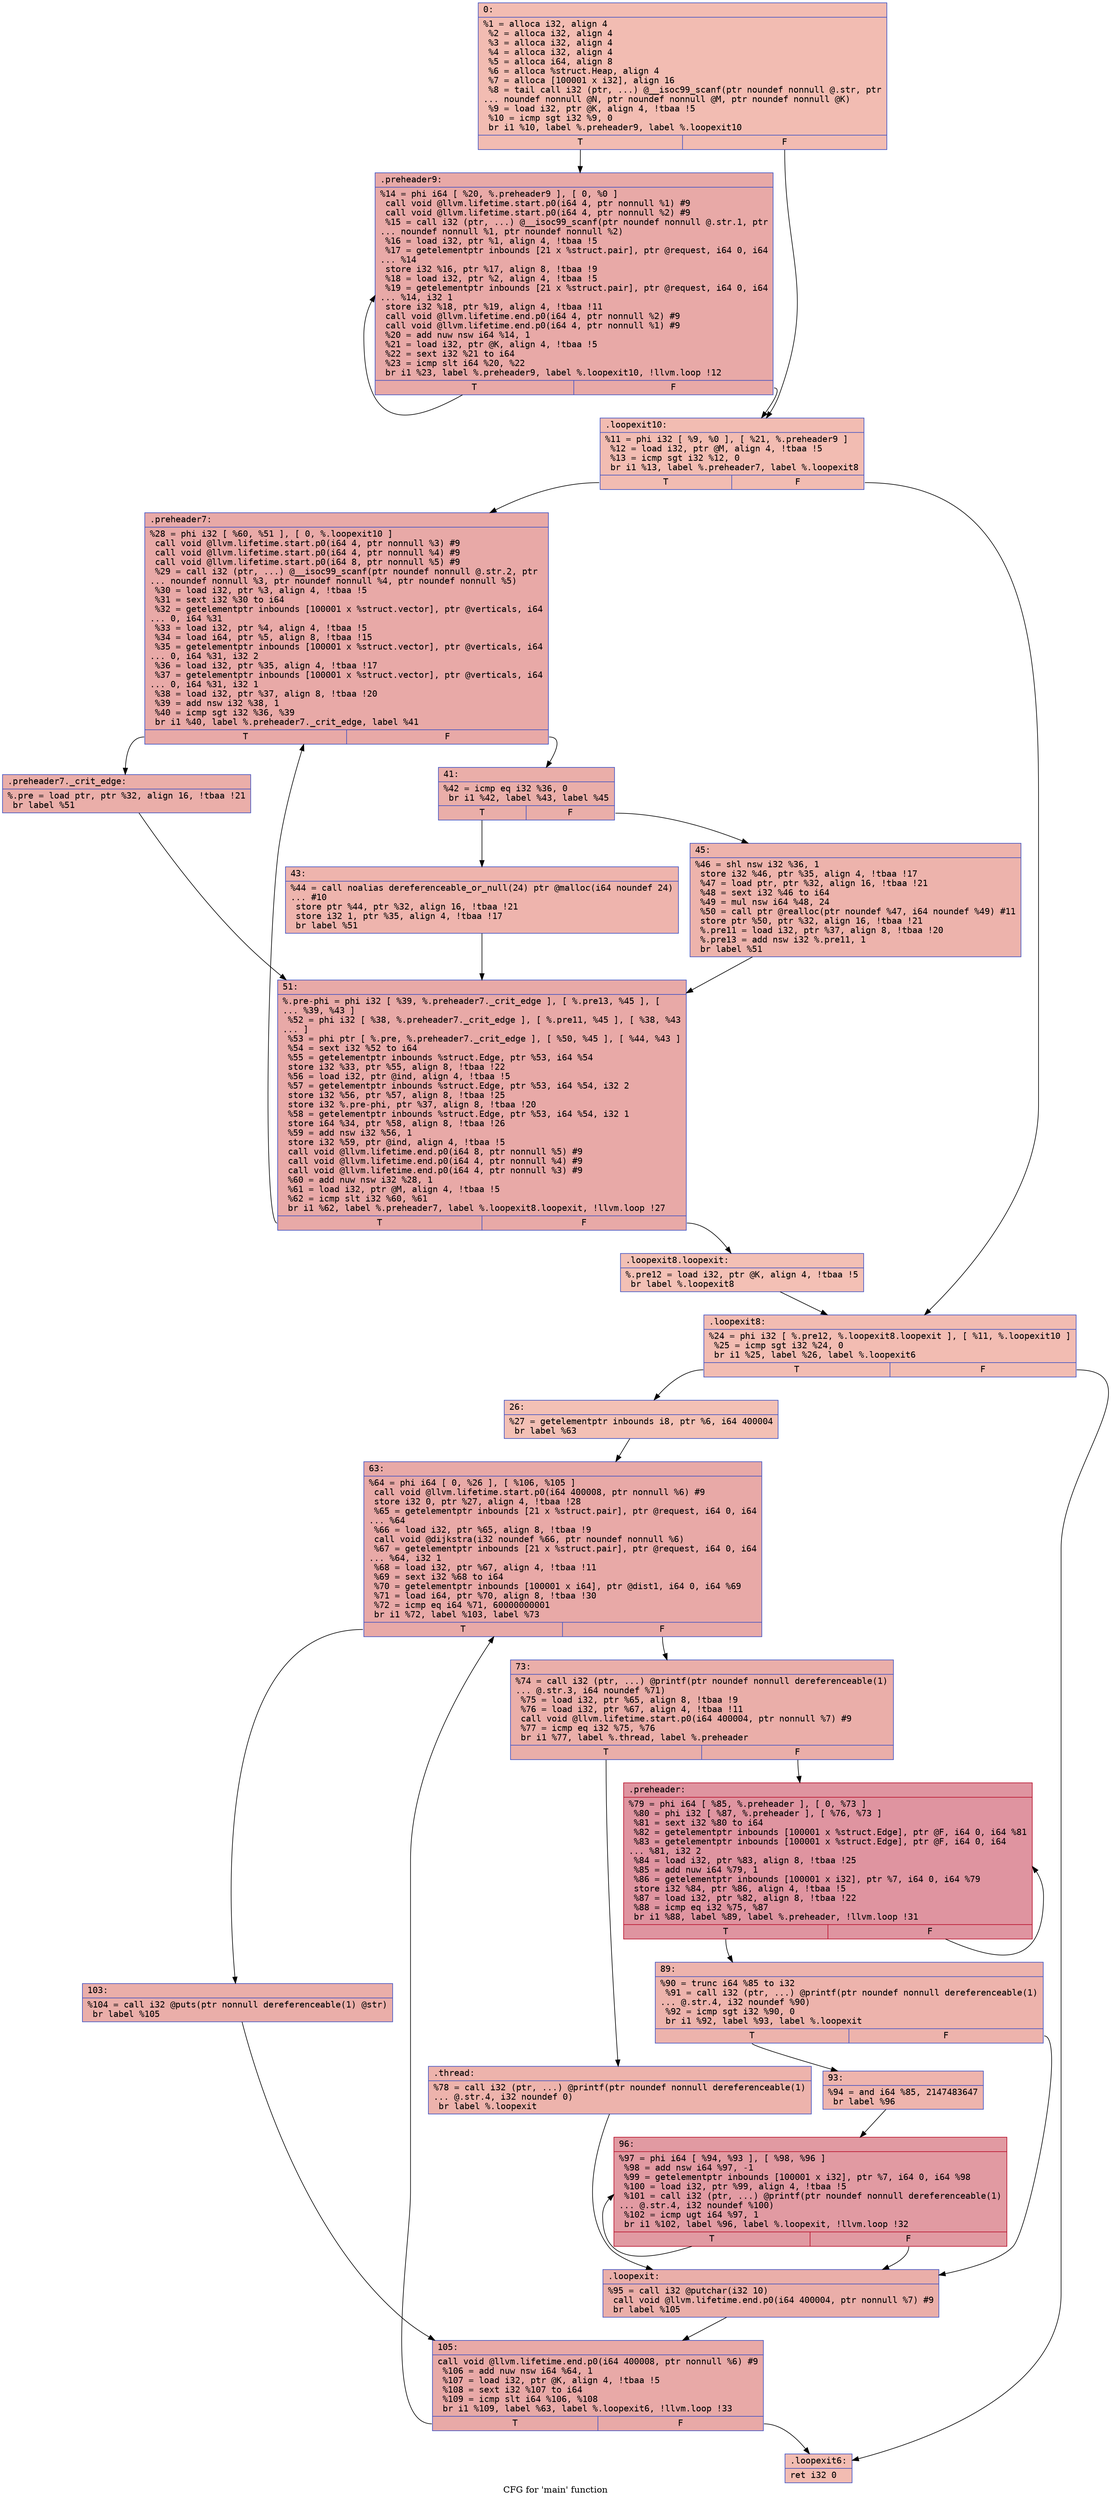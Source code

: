 digraph "CFG for 'main' function" {
	label="CFG for 'main' function";

	Node0x56e38e322f50 [shape=record,color="#3d50c3ff", style=filled, fillcolor="#e1675170" fontname="Courier",label="{0:\l|  %1 = alloca i32, align 4\l  %2 = alloca i32, align 4\l  %3 = alloca i32, align 4\l  %4 = alloca i32, align 4\l  %5 = alloca i64, align 8\l  %6 = alloca %struct.Heap, align 4\l  %7 = alloca [100001 x i32], align 16\l  %8 = tail call i32 (ptr, ...) @__isoc99_scanf(ptr noundef nonnull @.str, ptr\l... noundef nonnull @N, ptr noundef nonnull @M, ptr noundef nonnull @K)\l  %9 = load i32, ptr @K, align 4, !tbaa !5\l  %10 = icmp sgt i32 %9, 0\l  br i1 %10, label %.preheader9, label %.loopexit10\l|{<s0>T|<s1>F}}"];
	Node0x56e38e322f50:s0 -> Node0x56e38e333920[tooltip="0 -> .preheader9\nProbability 62.50%" ];
	Node0x56e38e322f50:s1 -> Node0x56e38e333ac0[tooltip="0 -> .loopexit10\nProbability 37.50%" ];
	Node0x56e38e333ac0 [shape=record,color="#3d50c3ff", style=filled, fillcolor="#e1675170" fontname="Courier",label="{.loopexit10:\l|  %11 = phi i32 [ %9, %0 ], [ %21, %.preheader9 ]\l  %12 = load i32, ptr @M, align 4, !tbaa !5\l  %13 = icmp sgt i32 %12, 0\l  br i1 %13, label %.preheader7, label %.loopexit8\l|{<s0>T|<s1>F}}"];
	Node0x56e38e333ac0:s0 -> Node0x56e38e333da0[tooltip=".loopexit10 -> .preheader7\nProbability 62.50%" ];
	Node0x56e38e333ac0:s1 -> Node0x56e38e333e60[tooltip=".loopexit10 -> .loopexit8\nProbability 37.50%" ];
	Node0x56e38e333920 [shape=record,color="#3d50c3ff", style=filled, fillcolor="#ca3b3770" fontname="Courier",label="{.preheader9:\l|  %14 = phi i64 [ %20, %.preheader9 ], [ 0, %0 ]\l  call void @llvm.lifetime.start.p0(i64 4, ptr nonnull %1) #9\l  call void @llvm.lifetime.start.p0(i64 4, ptr nonnull %2) #9\l  %15 = call i32 (ptr, ...) @__isoc99_scanf(ptr noundef nonnull @.str.1, ptr\l... noundef nonnull %1, ptr noundef nonnull %2)\l  %16 = load i32, ptr %1, align 4, !tbaa !5\l  %17 = getelementptr inbounds [21 x %struct.pair], ptr @request, i64 0, i64\l... %14\l  store i32 %16, ptr %17, align 8, !tbaa !9\l  %18 = load i32, ptr %2, align 4, !tbaa !5\l  %19 = getelementptr inbounds [21 x %struct.pair], ptr @request, i64 0, i64\l... %14, i32 1\l  store i32 %18, ptr %19, align 4, !tbaa !11\l  call void @llvm.lifetime.end.p0(i64 4, ptr nonnull %2) #9\l  call void @llvm.lifetime.end.p0(i64 4, ptr nonnull %1) #9\l  %20 = add nuw nsw i64 %14, 1\l  %21 = load i32, ptr @K, align 4, !tbaa !5\l  %22 = sext i32 %21 to i64\l  %23 = icmp slt i64 %20, %22\l  br i1 %23, label %.preheader9, label %.loopexit10, !llvm.loop !12\l|{<s0>T|<s1>F}}"];
	Node0x56e38e333920:s0 -> Node0x56e38e333920[tooltip=".preheader9 -> .preheader9\nProbability 96.88%" ];
	Node0x56e38e333920:s1 -> Node0x56e38e333ac0[tooltip=".preheader9 -> .loopexit10\nProbability 3.12%" ];
	Node0x56e38e339bf0 [shape=record,color="#3d50c3ff", style=filled, fillcolor="#e5705870" fontname="Courier",label="{.loopexit8.loopexit:\l|  %.pre12 = load i32, ptr @K, align 4, !tbaa !5\l  br label %.loopexit8\l}"];
	Node0x56e38e339bf0 -> Node0x56e38e333e60[tooltip=".loopexit8.loopexit -> .loopexit8\nProbability 100.00%" ];
	Node0x56e38e333e60 [shape=record,color="#3d50c3ff", style=filled, fillcolor="#e1675170" fontname="Courier",label="{.loopexit8:\l|  %24 = phi i32 [ %.pre12, %.loopexit8.loopexit ], [ %11, %.loopexit10 ]\l  %25 = icmp sgt i32 %24, 0\l  br i1 %25, label %26, label %.loopexit6\l|{<s0>T|<s1>F}}"];
	Node0x56e38e333e60:s0 -> Node0x56e38e339e30[tooltip=".loopexit8 -> 26\nProbability 62.50%" ];
	Node0x56e38e333e60:s1 -> Node0x56e38e339ed0[tooltip=".loopexit8 -> .loopexit6\nProbability 37.50%" ];
	Node0x56e38e339e30 [shape=record,color="#3d50c3ff", style=filled, fillcolor="#e5705870" fontname="Courier",label="{26:\l|  %27 = getelementptr inbounds i8, ptr %6, i64 400004\l  br label %63\l}"];
	Node0x56e38e339e30 -> Node0x56e38e33a0e0[tooltip="26 -> 63\nProbability 100.00%" ];
	Node0x56e38e333da0 [shape=record,color="#3d50c3ff", style=filled, fillcolor="#ca3b3770" fontname="Courier",label="{.preheader7:\l|  %28 = phi i32 [ %60, %51 ], [ 0, %.loopexit10 ]\l  call void @llvm.lifetime.start.p0(i64 4, ptr nonnull %3) #9\l  call void @llvm.lifetime.start.p0(i64 4, ptr nonnull %4) #9\l  call void @llvm.lifetime.start.p0(i64 8, ptr nonnull %5) #9\l  %29 = call i32 (ptr, ...) @__isoc99_scanf(ptr noundef nonnull @.str.2, ptr\l... noundef nonnull %3, ptr noundef nonnull %4, ptr noundef nonnull %5)\l  %30 = load i32, ptr %3, align 4, !tbaa !5\l  %31 = sext i32 %30 to i64\l  %32 = getelementptr inbounds [100001 x %struct.vector], ptr @verticals, i64\l... 0, i64 %31\l  %33 = load i32, ptr %4, align 4, !tbaa !5\l  %34 = load i64, ptr %5, align 8, !tbaa !15\l  %35 = getelementptr inbounds [100001 x %struct.vector], ptr @verticals, i64\l... 0, i64 %31, i32 2\l  %36 = load i32, ptr %35, align 4, !tbaa !17\l  %37 = getelementptr inbounds [100001 x %struct.vector], ptr @verticals, i64\l... 0, i64 %31, i32 1\l  %38 = load i32, ptr %37, align 8, !tbaa !20\l  %39 = add nsw i32 %38, 1\l  %40 = icmp sgt i32 %36, %39\l  br i1 %40, label %.preheader7._crit_edge, label %41\l|{<s0>T|<s1>F}}"];
	Node0x56e38e333da0:s0 -> Node0x56e38e33cc90[tooltip=".preheader7 -> .preheader7._crit_edge\nProbability 50.00%" ];
	Node0x56e38e333da0:s1 -> Node0x56e38e33cd50[tooltip=".preheader7 -> 41\nProbability 50.00%" ];
	Node0x56e38e33cc90 [shape=record,color="#3d50c3ff", style=filled, fillcolor="#d0473d70" fontname="Courier",label="{.preheader7._crit_edge:\l|  %.pre = load ptr, ptr %32, align 16, !tbaa !21\l  br label %51\l}"];
	Node0x56e38e33cc90 -> Node0x56e38e333e00[tooltip=".preheader7._crit_edge -> 51\nProbability 100.00%" ];
	Node0x56e38e33cd50 [shape=record,color="#3d50c3ff", style=filled, fillcolor="#d0473d70" fontname="Courier",label="{41:\l|  %42 = icmp eq i32 %36, 0\l  br i1 %42, label %43, label %45\l|{<s0>T|<s1>F}}"];
	Node0x56e38e33cd50:s0 -> Node0x56e38e33ccf0[tooltip="41 -> 43\nProbability 37.50%" ];
	Node0x56e38e33cd50:s1 -> Node0x56e38e33d050[tooltip="41 -> 45\nProbability 62.50%" ];
	Node0x56e38e33ccf0 [shape=record,color="#3d50c3ff", style=filled, fillcolor="#d8564670" fontname="Courier",label="{43:\l|  %44 = call noalias dereferenceable_or_null(24) ptr @malloc(i64 noundef 24)\l... #10\l  store ptr %44, ptr %32, align 16, !tbaa !21\l  store i32 1, ptr %35, align 4, !tbaa !17\l  br label %51\l}"];
	Node0x56e38e33ccf0 -> Node0x56e38e333e00[tooltip="43 -> 51\nProbability 100.00%" ];
	Node0x56e38e33d050 [shape=record,color="#3d50c3ff", style=filled, fillcolor="#d6524470" fontname="Courier",label="{45:\l|  %46 = shl nsw i32 %36, 1\l  store i32 %46, ptr %35, align 4, !tbaa !17\l  %47 = load ptr, ptr %32, align 16, !tbaa !21\l  %48 = sext i32 %46 to i64\l  %49 = mul nsw i64 %48, 24\l  %50 = call ptr @realloc(ptr noundef %47, i64 noundef %49) #11\l  store ptr %50, ptr %32, align 16, !tbaa !21\l  %.pre11 = load i32, ptr %37, align 8, !tbaa !20\l  %.pre13 = add nsw i32 %.pre11, 1\l  br label %51\l}"];
	Node0x56e38e33d050 -> Node0x56e38e333e00[tooltip="45 -> 51\nProbability 100.00%" ];
	Node0x56e38e333e00 [shape=record,color="#3d50c3ff", style=filled, fillcolor="#ca3b3770" fontname="Courier",label="{51:\l|  %.pre-phi = phi i32 [ %39, %.preheader7._crit_edge ], [ %.pre13, %45 ], [\l... %39, %43 ]\l  %52 = phi i32 [ %38, %.preheader7._crit_edge ], [ %.pre11, %45 ], [ %38, %43\l... ]\l  %53 = phi ptr [ %.pre, %.preheader7._crit_edge ], [ %50, %45 ], [ %44, %43 ]\l  %54 = sext i32 %52 to i64\l  %55 = getelementptr inbounds %struct.Edge, ptr %53, i64 %54\l  store i32 %33, ptr %55, align 8, !tbaa !22\l  %56 = load i32, ptr @ind, align 4, !tbaa !5\l  %57 = getelementptr inbounds %struct.Edge, ptr %53, i64 %54, i32 2\l  store i32 %56, ptr %57, align 8, !tbaa !25\l  store i32 %.pre-phi, ptr %37, align 8, !tbaa !20\l  %58 = getelementptr inbounds %struct.Edge, ptr %53, i64 %54, i32 1\l  store i64 %34, ptr %58, align 8, !tbaa !26\l  %59 = add nsw i32 %56, 1\l  store i32 %59, ptr @ind, align 4, !tbaa !5\l  call void @llvm.lifetime.end.p0(i64 8, ptr nonnull %5) #9\l  call void @llvm.lifetime.end.p0(i64 4, ptr nonnull %4) #9\l  call void @llvm.lifetime.end.p0(i64 4, ptr nonnull %3) #9\l  %60 = add nuw nsw i32 %28, 1\l  %61 = load i32, ptr @M, align 4, !tbaa !5\l  %62 = icmp slt i32 %60, %61\l  br i1 %62, label %.preheader7, label %.loopexit8.loopexit, !llvm.loop !27\l|{<s0>T|<s1>F}}"];
	Node0x56e38e333e00:s0 -> Node0x56e38e333da0[tooltip="51 -> .preheader7\nProbability 96.88%" ];
	Node0x56e38e333e00:s1 -> Node0x56e38e339bf0[tooltip="51 -> .loopexit8.loopexit\nProbability 3.12%" ];
	Node0x56e38e339ed0 [shape=record,color="#3d50c3ff", style=filled, fillcolor="#e1675170" fontname="Courier",label="{.loopexit6:\l|  ret i32 0\l}"];
	Node0x56e38e33a0e0 [shape=record,color="#3d50c3ff", style=filled, fillcolor="#ca3b3770" fontname="Courier",label="{63:\l|  %64 = phi i64 [ 0, %26 ], [ %106, %105 ]\l  call void @llvm.lifetime.start.p0(i64 400008, ptr nonnull %6) #9\l  store i32 0, ptr %27, align 4, !tbaa !28\l  %65 = getelementptr inbounds [21 x %struct.pair], ptr @request, i64 0, i64\l... %64\l  %66 = load i32, ptr %65, align 8, !tbaa !9\l  call void @dijkstra(i32 noundef %66, ptr noundef nonnull %6)\l  %67 = getelementptr inbounds [21 x %struct.pair], ptr @request, i64 0, i64\l... %64, i32 1\l  %68 = load i32, ptr %67, align 4, !tbaa !11\l  %69 = sext i32 %68 to i64\l  %70 = getelementptr inbounds [100001 x i64], ptr @dist1, i64 0, i64 %69\l  %71 = load i64, ptr %70, align 8, !tbaa !30\l  %72 = icmp eq i64 %71, 60000000001\l  br i1 %72, label %103, label %73\l|{<s0>T|<s1>F}}"];
	Node0x56e38e33a0e0:s0 -> Node0x56e38e32eed0[tooltip="63 -> 103\nProbability 50.00%" ];
	Node0x56e38e33a0e0:s1 -> Node0x56e38e32ef70[tooltip="63 -> 73\nProbability 50.00%" ];
	Node0x56e38e32ef70 [shape=record,color="#3d50c3ff", style=filled, fillcolor="#d0473d70" fontname="Courier",label="{73:\l|  %74 = call i32 (ptr, ...) @printf(ptr noundef nonnull dereferenceable(1)\l... @.str.3, i64 noundef %71)\l  %75 = load i32, ptr %65, align 8, !tbaa !9\l  %76 = load i32, ptr %67, align 4, !tbaa !11\l  call void @llvm.lifetime.start.p0(i64 400004, ptr nonnull %7) #9\l  %77 = icmp eq i32 %75, %76\l  br i1 %77, label %.thread, label %.preheader\l|{<s0>T|<s1>F}}"];
	Node0x56e38e32ef70:s0 -> Node0x56e38e32f5c0[tooltip="73 -> .thread\nProbability 50.00%" ];
	Node0x56e38e32ef70:s1 -> Node0x56e38e32f820[tooltip="73 -> .preheader\nProbability 50.00%" ];
	Node0x56e38e32f5c0 [shape=record,color="#3d50c3ff", style=filled, fillcolor="#d6524470" fontname="Courier",label="{.thread:\l|  %78 = call i32 (ptr, ...) @printf(ptr noundef nonnull dereferenceable(1)\l... @.str.4, i32 noundef 0)\l  br label %.loopexit\l}"];
	Node0x56e38e32f5c0 -> Node0x56e38e32f7c0[tooltip=".thread -> .loopexit\nProbability 100.00%" ];
	Node0x56e38e32f820 [shape=record,color="#b70d28ff", style=filled, fillcolor="#b70d2870" fontname="Courier",label="{.preheader:\l|  %79 = phi i64 [ %85, %.preheader ], [ 0, %73 ]\l  %80 = phi i32 [ %87, %.preheader ], [ %76, %73 ]\l  %81 = sext i32 %80 to i64\l  %82 = getelementptr inbounds [100001 x %struct.Edge], ptr @F, i64 0, i64 %81\l  %83 = getelementptr inbounds [100001 x %struct.Edge], ptr @F, i64 0, i64\l... %81, i32 2\l  %84 = load i32, ptr %83, align 8, !tbaa !25\l  %85 = add nuw i64 %79, 1\l  %86 = getelementptr inbounds [100001 x i32], ptr %7, i64 0, i64 %79\l  store i32 %84, ptr %86, align 4, !tbaa !5\l  %87 = load i32, ptr %82, align 8, !tbaa !22\l  %88 = icmp eq i32 %75, %87\l  br i1 %88, label %89, label %.preheader, !llvm.loop !31\l|{<s0>T|<s1>F}}"];
	Node0x56e38e32f820:s0 -> Node0x56e38e344af0[tooltip=".preheader -> 89\nProbability 3.12%" ];
	Node0x56e38e32f820:s1 -> Node0x56e38e32f820[tooltip=".preheader -> .preheader\nProbability 96.88%" ];
	Node0x56e38e344af0 [shape=record,color="#3d50c3ff", style=filled, fillcolor="#d6524470" fontname="Courier",label="{89:\l|  %90 = trunc i64 %85 to i32\l  %91 = call i32 (ptr, ...) @printf(ptr noundef nonnull dereferenceable(1)\l... @.str.4, i32 noundef %90)\l  %92 = icmp sgt i32 %90, 0\l  br i1 %92, label %93, label %.loopexit\l|{<s0>T|<s1>F}}"];
	Node0x56e38e344af0:s0 -> Node0x56e38e344f10[tooltip="89 -> 93\nProbability 62.50%" ];
	Node0x56e38e344af0:s1 -> Node0x56e38e32f7c0[tooltip="89 -> .loopexit\nProbability 37.50%" ];
	Node0x56e38e344f10 [shape=record,color="#3d50c3ff", style=filled, fillcolor="#d8564670" fontname="Courier",label="{93:\l|  %94 = and i64 %85, 2147483647\l  br label %96\l}"];
	Node0x56e38e344f10 -> Node0x56e38e3450b0[tooltip="93 -> 96\nProbability 100.00%" ];
	Node0x56e38e32f7c0 [shape=record,color="#3d50c3ff", style=filled, fillcolor="#d0473d70" fontname="Courier",label="{.loopexit:\l|  %95 = call i32 @putchar(i32 10)\l  call void @llvm.lifetime.end.p0(i64 400004, ptr nonnull %7) #9\l  br label %105\l}"];
	Node0x56e38e32f7c0 -> Node0x56e38e339f30[tooltip=".loopexit -> 105\nProbability 100.00%" ];
	Node0x56e38e3450b0 [shape=record,color="#b70d28ff", style=filled, fillcolor="#bb1b2c70" fontname="Courier",label="{96:\l|  %97 = phi i64 [ %94, %93 ], [ %98, %96 ]\l  %98 = add nsw i64 %97, -1\l  %99 = getelementptr inbounds [100001 x i32], ptr %7, i64 0, i64 %98\l  %100 = load i32, ptr %99, align 4, !tbaa !5\l  %101 = call i32 (ptr, ...) @printf(ptr noundef nonnull dereferenceable(1)\l... @.str.4, i32 noundef %100)\l  %102 = icmp ugt i64 %97, 1\l  br i1 %102, label %96, label %.loopexit, !llvm.loop !32\l|{<s0>T|<s1>F}}"];
	Node0x56e38e3450b0:s0 -> Node0x56e38e3450b0[tooltip="96 -> 96\nProbability 96.88%" ];
	Node0x56e38e3450b0:s1 -> Node0x56e38e32f7c0[tooltip="96 -> .loopexit\nProbability 3.12%" ];
	Node0x56e38e32eed0 [shape=record,color="#3d50c3ff", style=filled, fillcolor="#d0473d70" fontname="Courier",label="{103:\l|  %104 = call i32 @puts(ptr nonnull dereferenceable(1) @str)\l  br label %105\l}"];
	Node0x56e38e32eed0 -> Node0x56e38e339f30[tooltip="103 -> 105\nProbability 100.00%" ];
	Node0x56e38e339f30 [shape=record,color="#3d50c3ff", style=filled, fillcolor="#ca3b3770" fontname="Courier",label="{105:\l|  call void @llvm.lifetime.end.p0(i64 400008, ptr nonnull %6) #9\l  %106 = add nuw nsw i64 %64, 1\l  %107 = load i32, ptr @K, align 4, !tbaa !5\l  %108 = sext i32 %107 to i64\l  %109 = icmp slt i64 %106, %108\l  br i1 %109, label %63, label %.loopexit6, !llvm.loop !33\l|{<s0>T|<s1>F}}"];
	Node0x56e38e339f30:s0 -> Node0x56e38e33a0e0[tooltip="105 -> 63\nProbability 96.88%" ];
	Node0x56e38e339f30:s1 -> Node0x56e38e339ed0[tooltip="105 -> .loopexit6\nProbability 3.12%" ];
}
